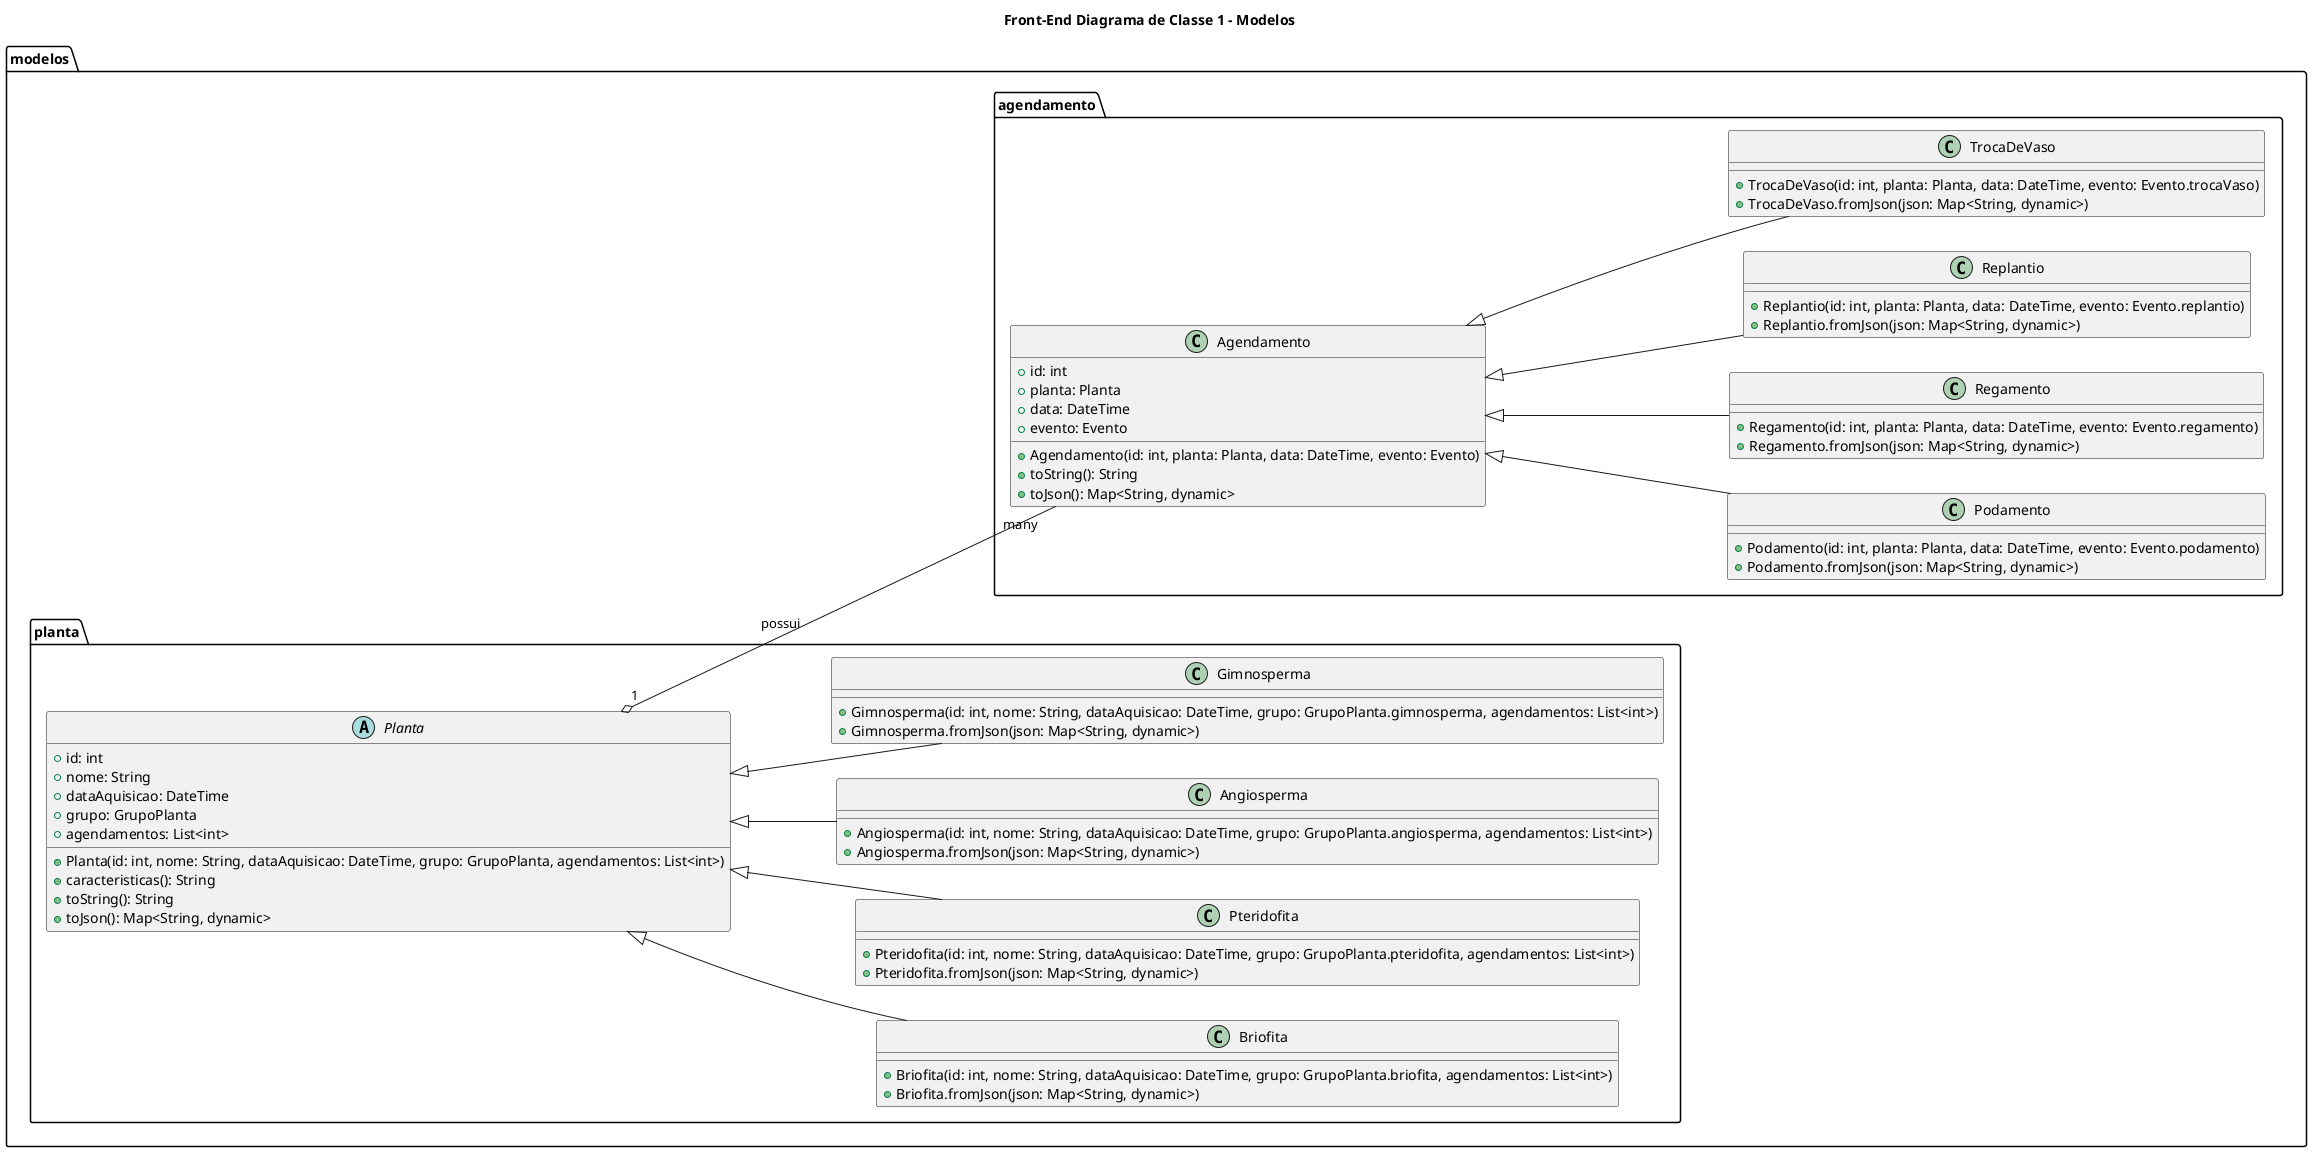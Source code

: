 @startuml Diagrama_Classe_1
title Front-End Diagrama de Classe 1 - Modelos

left to right direction

package modelos {
  
  package agendamento {
    class Agendamento {
      +id: int
      +planta: Planta
      +data: DateTime
      +evento: Evento
      +Agendamento(id: int, planta: Planta, data: DateTime, evento: Evento)
      +toString(): String
      +toJson(): Map<String, dynamic>
    }

    class Podamento {
      +Podamento(id: int, planta: Planta, data: DateTime, evento: Evento.podamento)
      +Podamento.fromJson(json: Map<String, dynamic>)
    }

    class Regamento {
      +Regamento(id: int, planta: Planta, data: DateTime, evento: Evento.regamento)
      +Regamento.fromJson(json: Map<String, dynamic>)
    }

    class Replantio {
      +Replantio(id: int, planta: Planta, data: DateTime, evento: Evento.replantio)
      +Replantio.fromJson(json: Map<String, dynamic>)
    }

    class TrocaDeVaso {
      +TrocaDeVaso(id: int, planta: Planta, data: DateTime, evento: Evento.trocaVaso)
      +TrocaDeVaso.fromJson(json: Map<String, dynamic>)
    }
  }

  package planta {
    abstract class Planta {
      +id: int
      +nome: String
      +dataAquisicao: DateTime
      +grupo: GrupoPlanta
      +agendamentos: List<int>
      +Planta(id: int, nome: String, dataAquisicao: DateTime, grupo: GrupoPlanta, agendamentos: List<int>)
      +caracteristicas(): String
      +toString(): String
      +toJson(): Map<String, dynamic>
    }
    
    class Briofita {
      +Briofita(id: int, nome: String, dataAquisicao: DateTime, grupo: GrupoPlanta.briofita, agendamentos: List<int>)
      +Briofita.fromJson(json: Map<String, dynamic>)
    }

    class Pteridofita {
      +Pteridofita(id: int, nome: String, dataAquisicao: DateTime, grupo: GrupoPlanta.pteridofita, agendamentos: List<int>)
      +Pteridofita.fromJson(json: Map<String, dynamic>)
    }

    class Angiosperma {
      +Angiosperma(id: int, nome: String, dataAquisicao: DateTime, grupo: GrupoPlanta.angiosperma, agendamentos: List<int>)
      +Angiosperma.fromJson(json: Map<String, dynamic>)
    }

    class Gimnosperma {
      +Gimnosperma(id: int, nome: String, dataAquisicao: DateTime, grupo: GrupoPlanta.gimnosperma, agendamentos: List<int>)
      +Gimnosperma.fromJson(json: Map<String, dynamic>)
    }
  }
}

Planta <|-- Briofita
Planta <|-- Pteridofita
Planta <|-- Angiosperma
Planta <|-- Gimnosperma

Agendamento <|-- Podamento
Agendamento <|-- Regamento
Agendamento <|-- Replantio
Agendamento <|-- TrocaDeVaso

Planta "1" o-- "many" Agendamento : possui

@enduml
